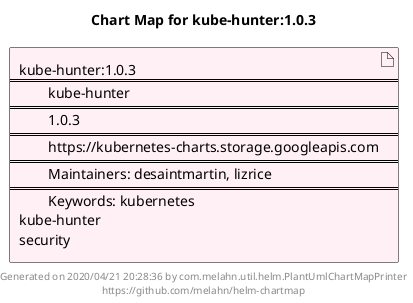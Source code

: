 @startuml
skinparam linetype ortho
skinparam backgroundColor white
skinparam usecaseBorderColor black
skinparam usecaseArrowColor LightSlateGray
skinparam artifactBorderColor black
skinparam artifactArrowColor LightSlateGray

title Chart Map for kube-hunter:1.0.3

'There is one referenced Helm Chart
artifact "kube-hunter:1.0.3\n====\n\tkube-hunter\n====\n\t1.0.3\n====\n\thttps://kubernetes-charts.storage.googleapis.com\n====\n\tMaintainers: desaintmartin, lizrice\n====\n\tKeywords: kubernetes\nkube-hunter\nsecurity" as kube_hunter_1_0_3 #LavenderBlush

'There are 0 referenced Docker Images

'Chart Dependencies

center footer Generated on 2020/04/21 20:28:36 by com.melahn.util.helm.PlantUmlChartMapPrinter\nhttps://github.com/melahn/helm-chartmap
@enduml
